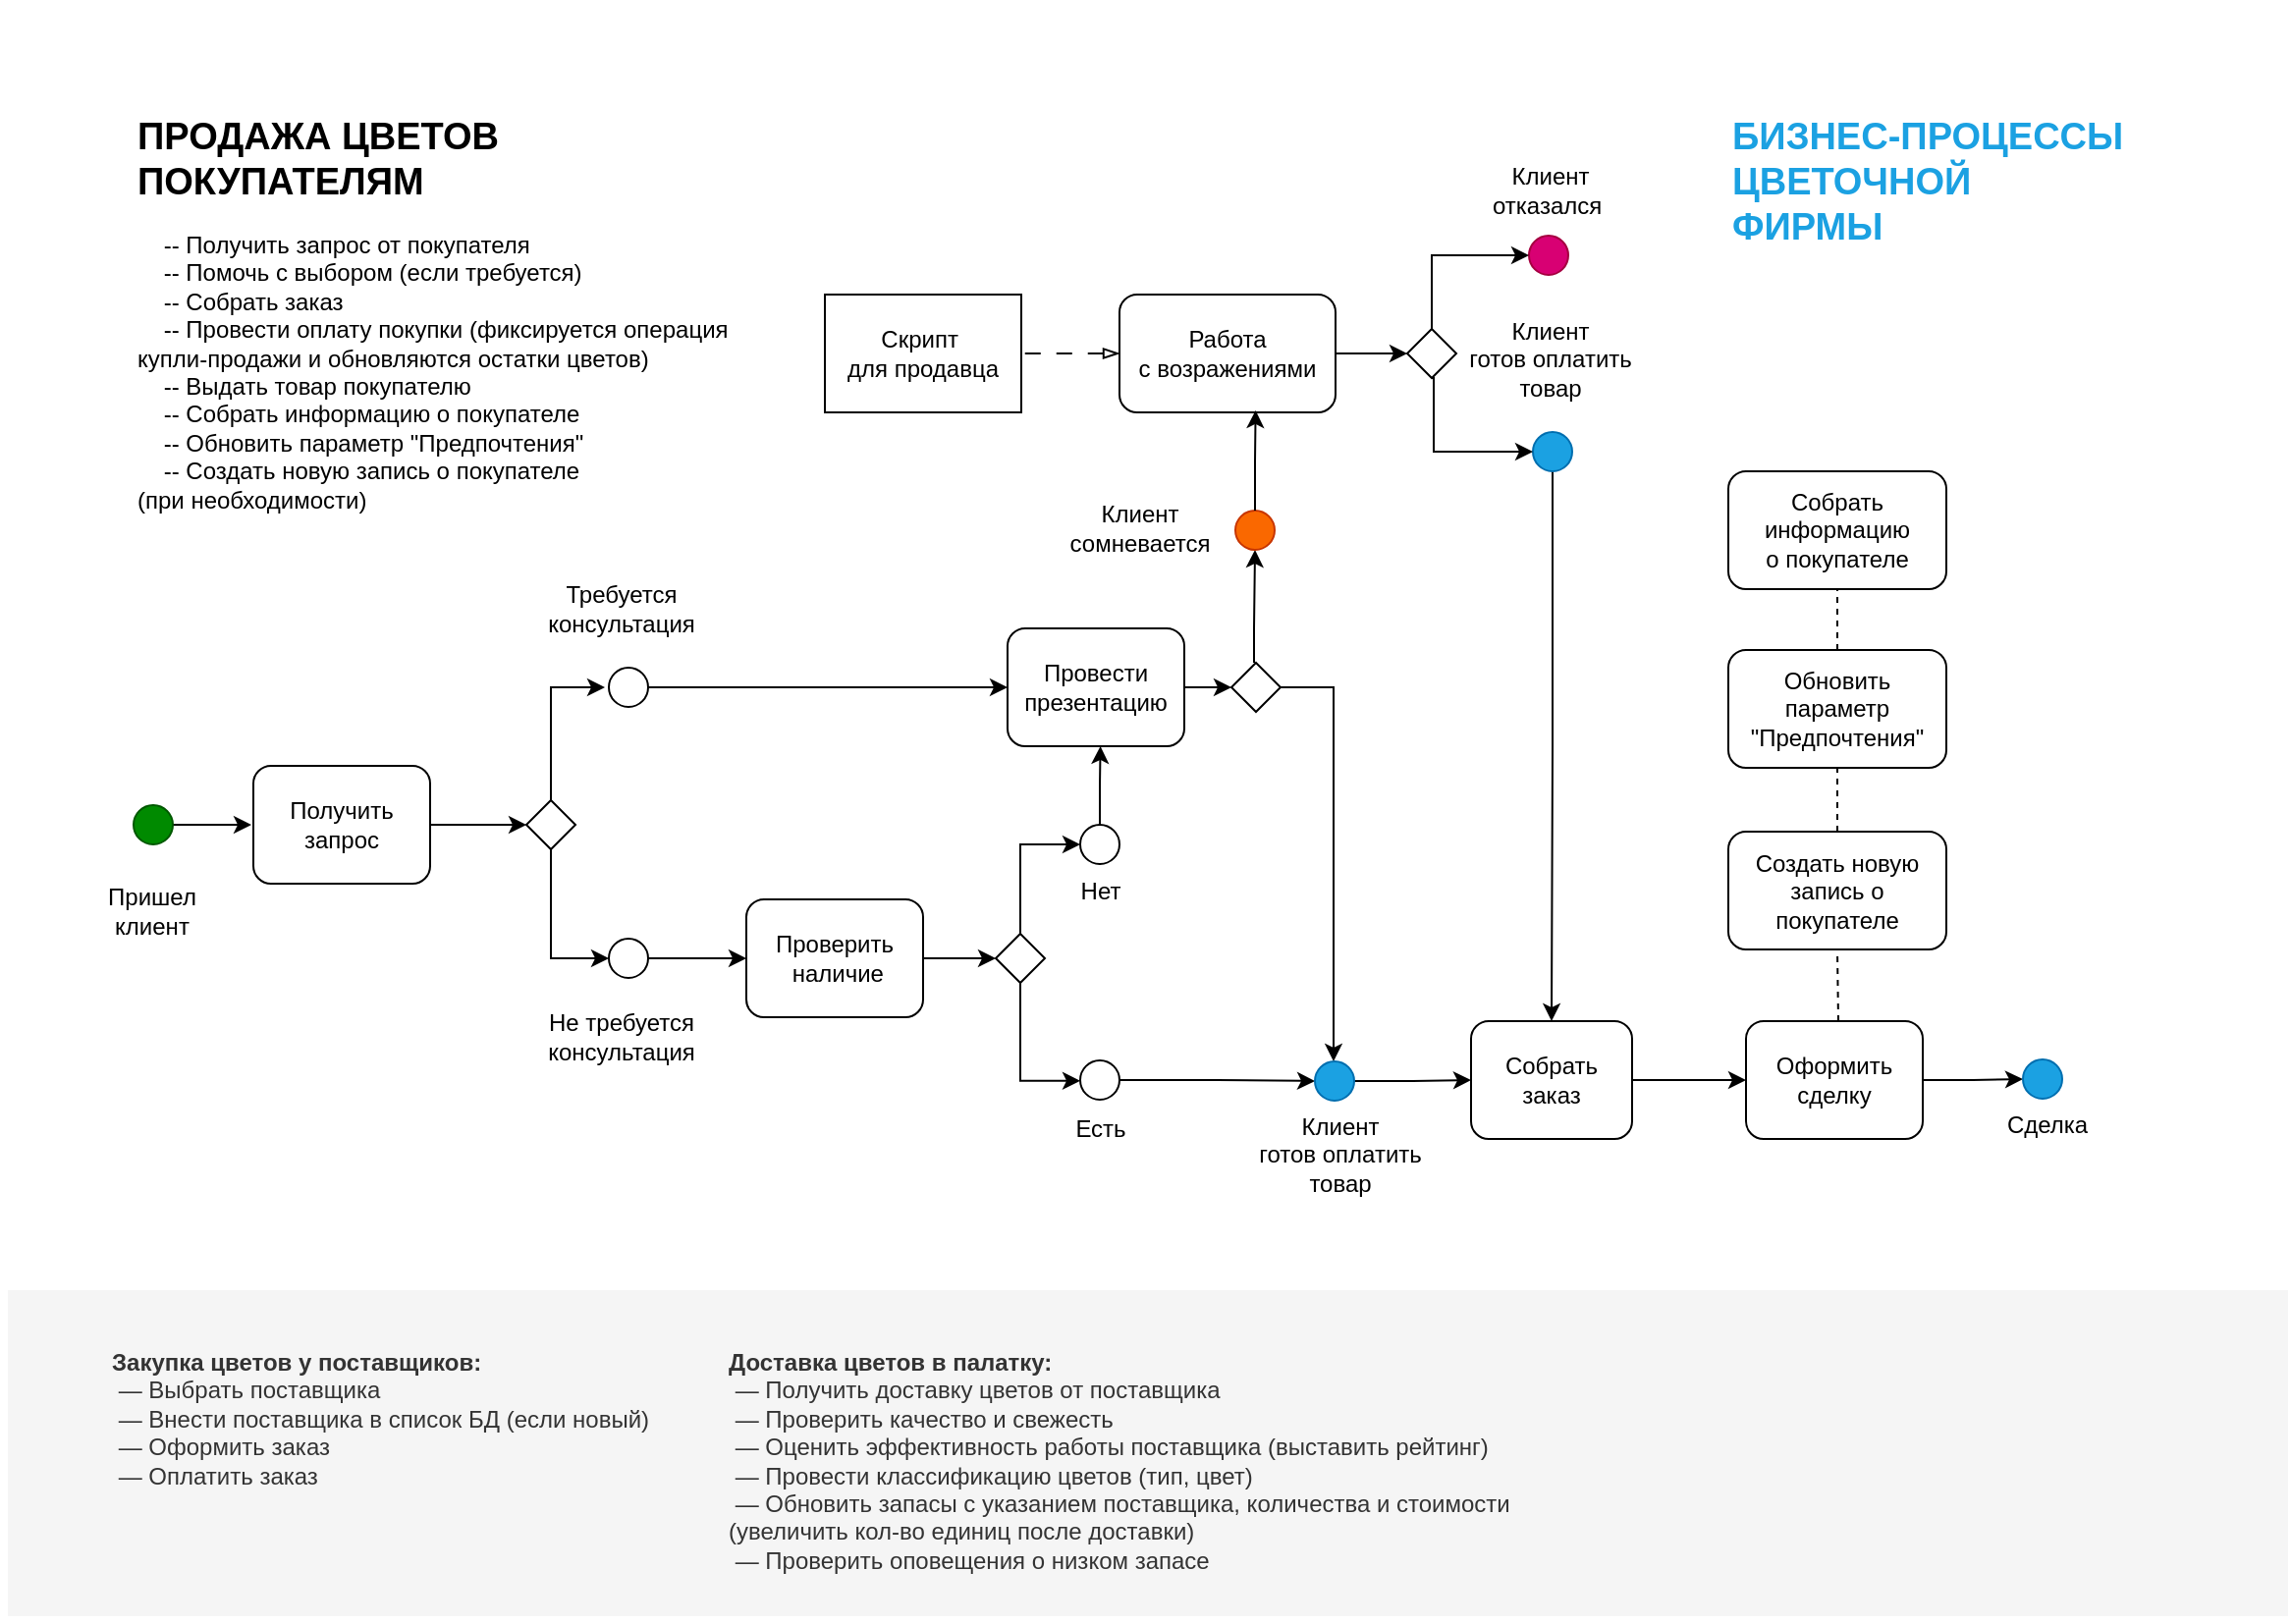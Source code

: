 <mxfile version="24.7.7">
  <diagram id="XQk3q1c9aqMZty__fpCS" name="Страница — 2">
    <mxGraphModel dx="1314" dy="804" grid="0" gridSize="10" guides="1" tooltips="1" connect="1" arrows="1" fold="1" page="1" pageScale="1" pageWidth="1169" pageHeight="827" math="0" shadow="0">
      <root>
        <mxCell id="0" />
        <mxCell id="1" parent="0" />
        <mxCell id="echtbpryEylEQLGBcHq4-1" value="" style="rounded=0;whiteSpace=wrap;html=1;strokeColor=none;" vertex="1" parent="1">
          <mxGeometry width="1166" height="826" as="geometry" />
        </mxCell>
        <mxCell id="2QYO7XHkF7nEgOcJqNKI-1" value="" style="rounded=0;whiteSpace=wrap;html=1;fillColor=#f5f5f5;strokeColor=none;fontColor=#333333;" parent="1" vertex="1">
          <mxGeometry x="4" y="657" width="1161" height="166" as="geometry" />
        </mxCell>
        <mxCell id="2QYO7XHkF7nEgOcJqNKI-2" value="&lt;div style=&quot;border-color: var(--border-color); font-family: Helvetica; font-size: 12px; font-style: normal; font-variant-ligatures: normal; font-variant-caps: normal; font-weight: 400; letter-spacing: normal; orphans: 2; text-align: left; text-indent: 0px; text-transform: none; widows: 2; word-spacing: 0px; -webkit-text-stroke-width: 0px; text-decoration-thickness: initial; text-decoration-style: initial; text-decoration-color: initial;&quot;&gt;&lt;/div&gt;&lt;b style=&quot;border-color: var(--border-color); font-family: Helvetica; font-size: 12px; font-style: normal; font-variant-ligatures: normal; font-variant-caps: normal; letter-spacing: normal; orphans: 2; text-align: left; text-indent: 0px; text-transform: none; widows: 2; word-spacing: 0px; -webkit-text-stroke-width: 0px; text-decoration-thickness: initial; text-decoration-style: initial; text-decoration-color: initial;&quot;&gt;Доставка цветов в палатку:&lt;br style=&quot;border-color: var(--border-color);&quot;&gt;&lt;/b&gt;&lt;span style=&quot;border-color: var(--border-color); font-family: Helvetica; font-size: 12px; font-style: normal; font-variant-ligatures: normal; font-variant-caps: normal; font-weight: 400; letter-spacing: normal; orphans: 2; text-align: left; text-indent: 0px; text-transform: none; widows: 2; word-spacing: 0px; -webkit-text-stroke-width: 0px; text-decoration-thickness: initial; text-decoration-style: initial; text-decoration-color: initial; float: none; display: inline !important;&quot;&gt;&amp;nbsp;—&amp;nbsp;Получить доставку цветов от поставщика&lt;/span&gt;&lt;br style=&quot;border-color: var(--border-color); font-family: Helvetica; font-size: 12px; font-style: normal; font-variant-ligatures: normal; font-variant-caps: normal; font-weight: 400; letter-spacing: normal; orphans: 2; text-align: left; text-indent: 0px; text-transform: none; widows: 2; word-spacing: 0px; -webkit-text-stroke-width: 0px; text-decoration-thickness: initial; text-decoration-style: initial; text-decoration-color: initial;&quot;&gt;&lt;span style=&quot;border-color: var(--border-color); font-family: Helvetica; font-size: 12px; font-style: normal; font-variant-ligatures: normal; font-variant-caps: normal; font-weight: 400; letter-spacing: normal; orphans: 2; text-align: left; text-indent: 0px; text-transform: none; widows: 2; word-spacing: 0px; -webkit-text-stroke-width: 0px; text-decoration-thickness: initial; text-decoration-style: initial; text-decoration-color: initial; float: none; display: inline !important;&quot;&gt;&amp;nbsp;—&amp;nbsp;&lt;/span&gt;&lt;span style=&quot;border-color: var(--border-color); font-family: Helvetica; font-size: 12px; font-style: normal; font-variant-ligatures: normal; font-variant-caps: normal; font-weight: 400; letter-spacing: normal; orphans: 2; text-align: left; text-indent: 0px; text-transform: none; widows: 2; word-spacing: 0px; -webkit-text-stroke-width: 0px; text-decoration-thickness: initial; text-decoration-style: initial; text-decoration-color: initial;&quot;&gt;Проверить качество и свежесть&lt;br style=&quot;border-color: var(--border-color);&quot;&gt;&lt;/span&gt;&lt;span style=&quot;border-color: var(--border-color); font-family: Helvetica; font-size: 12px; font-style: normal; font-variant-ligatures: normal; font-variant-caps: normal; font-weight: 400; letter-spacing: normal; orphans: 2; text-align: left; text-indent: 0px; text-transform: none; widows: 2; word-spacing: 0px; -webkit-text-stroke-width: 0px; text-decoration-thickness: initial; text-decoration-style: initial; text-decoration-color: initial; float: none; display: inline !important;&quot;&gt;&amp;nbsp;—&amp;nbsp;Оценить эффективность работы поставщика (выставить рейтинг)&lt;/span&gt;&lt;br style=&quot;border-color: var(--border-color); font-family: Helvetica; font-size: 12px; font-style: normal; font-variant-ligatures: normal; font-variant-caps: normal; font-weight: 400; letter-spacing: normal; orphans: 2; text-align: left; text-indent: 0px; text-transform: none; widows: 2; word-spacing: 0px; -webkit-text-stroke-width: 0px; text-decoration-thickness: initial; text-decoration-style: initial; text-decoration-color: initial;&quot;&gt;&lt;span style=&quot;border-color: var(--border-color); font-family: Helvetica; font-size: 12px; font-style: normal; font-variant-ligatures: normal; font-variant-caps: normal; font-weight: 400; letter-spacing: normal; orphans: 2; text-align: left; text-indent: 0px; text-transform: none; widows: 2; word-spacing: 0px; -webkit-text-stroke-width: 0px; text-decoration-thickness: initial; text-decoration-style: initial; text-decoration-color: initial; float: none; display: inline !important;&quot;&gt;&amp;nbsp;— Провести классификацию цветов (тип, цвет)&lt;/span&gt;&lt;br style=&quot;border-color: var(--border-color); font-family: Helvetica; font-size: 12px; font-style: normal; font-variant-ligatures: normal; font-variant-caps: normal; font-weight: 400; letter-spacing: normal; orphans: 2; text-align: left; text-indent: 0px; text-transform: none; widows: 2; word-spacing: 0px; -webkit-text-stroke-width: 0px; text-decoration-thickness: initial; text-decoration-style: initial; text-decoration-color: initial;&quot;&gt;&lt;span style=&quot;border-color: var(--border-color); font-family: Helvetica; font-size: 12px; font-style: normal; font-variant-ligatures: normal; font-variant-caps: normal; font-weight: 400; letter-spacing: normal; orphans: 2; text-align: left; text-indent: 0px; text-transform: none; widows: 2; word-spacing: 0px; -webkit-text-stroke-width: 0px; text-decoration-thickness: initial; text-decoration-style: initial; text-decoration-color: initial; float: none; display: inline !important;&quot;&gt;&amp;nbsp;—&amp;nbsp;&lt;/span&gt;&lt;span style=&quot;border-color: var(--border-color); font-family: Helvetica; font-size: 12px; font-style: normal; font-variant-ligatures: normal; font-variant-caps: normal; font-weight: 400; letter-spacing: normal; orphans: 2; text-align: left; text-indent: 0px; text-transform: none; widows: 2; word-spacing: 0px; -webkit-text-stroke-width: 0px; text-decoration-thickness: initial; text-decoration-style: initial; text-decoration-color: initial;&quot;&gt;Обновить запасы с указанием поставщика, количества и стоимости (увеличить кол-во единиц после доставки)&lt;br style=&quot;border-color: var(--border-color);&quot;&gt;&lt;/span&gt;&lt;span style=&quot;border-color: var(--border-color); font-family: Helvetica; font-size: 12px; font-style: normal; font-variant-ligatures: normal; font-variant-caps: normal; font-weight: 400; letter-spacing: normal; orphans: 2; text-align: left; text-indent: 0px; text-transform: none; widows: 2; word-spacing: 0px; -webkit-text-stroke-width: 0px; text-decoration-thickness: initial; text-decoration-style: initial; text-decoration-color: initial; float: none; display: inline !important;&quot;&gt;&amp;nbsp;— Проверить оповещения о низком запасе&lt;/span&gt;" style="text;whiteSpace=wrap;html=1;fillColor=#f5f5f5;fontColor=#333333;spacing=2;labelBackgroundColor=none;strokeColor=none;" parent="1" vertex="1">
          <mxGeometry x="369" y="680" width="422" height="135" as="geometry" />
        </mxCell>
        <mxCell id="2QYO7XHkF7nEgOcJqNKI-3" style="edgeStyle=orthogonalEdgeStyle;rounded=0;orthogonalLoop=1;jettySize=auto;html=1;" parent="1" source="2QYO7XHkF7nEgOcJqNKI-4" edge="1">
          <mxGeometry relative="1" as="geometry">
            <mxPoint x="128" y="420" as="targetPoint" />
          </mxGeometry>
        </mxCell>
        <mxCell id="2QYO7XHkF7nEgOcJqNKI-4" value="" style="ellipse;whiteSpace=wrap;html=1;aspect=fixed;fillColor=#008a00;fontColor=#ffffff;strokeColor=#005700;" parent="1" vertex="1">
          <mxGeometry x="68" y="410" width="20" height="20" as="geometry" />
        </mxCell>
        <mxCell id="2QYO7XHkF7nEgOcJqNKI-5" style="edgeStyle=orthogonalEdgeStyle;rounded=0;orthogonalLoop=1;jettySize=auto;html=1;entryX=0;entryY=0.5;entryDx=0;entryDy=0;" parent="1" source="2QYO7XHkF7nEgOcJqNKI-6" target="2QYO7XHkF7nEgOcJqNKI-27" edge="1">
          <mxGeometry relative="1" as="geometry" />
        </mxCell>
        <mxCell id="2QYO7XHkF7nEgOcJqNKI-6" value="Проверить&lt;br&gt;&amp;nbsp;наличие" style="rounded=1;whiteSpace=wrap;html=1;" parent="1" vertex="1">
          <mxGeometry x="380" y="458" width="90" height="60" as="geometry" />
        </mxCell>
        <mxCell id="2QYO7XHkF7nEgOcJqNKI-7" value="Пришел&lt;br&gt;клиент" style="text;html=1;align=center;verticalAlign=middle;resizable=0;points=[];autosize=1;strokeColor=none;fillColor=none;" parent="1" vertex="1">
          <mxGeometry x="42" y="444" width="70" height="40" as="geometry" />
        </mxCell>
        <mxCell id="2QYO7XHkF7nEgOcJqNKI-8" style="edgeStyle=orthogonalEdgeStyle;rounded=0;orthogonalLoop=1;jettySize=auto;html=1;exitX=1;exitY=0.5;exitDx=0;exitDy=0;" parent="1" source="2QYO7XHkF7nEgOcJqNKI-9" target="2QYO7XHkF7nEgOcJqNKI-20" edge="1">
          <mxGeometry relative="1" as="geometry">
            <mxPoint x="510" y="350" as="targetPoint" />
          </mxGeometry>
        </mxCell>
        <mxCell id="2QYO7XHkF7nEgOcJqNKI-9" value="" style="ellipse;whiteSpace=wrap;html=1;aspect=fixed;" parent="1" vertex="1">
          <mxGeometry x="310" y="340" width="20" height="20" as="geometry" />
        </mxCell>
        <mxCell id="2QYO7XHkF7nEgOcJqNKI-10" style="edgeStyle=orthogonalEdgeStyle;rounded=0;orthogonalLoop=1;jettySize=auto;html=1;exitX=1;exitY=0.5;exitDx=0;exitDy=0;entryX=0;entryY=0.5;entryDx=0;entryDy=0;" parent="1" source="2QYO7XHkF7nEgOcJqNKI-11" target="2QYO7XHkF7nEgOcJqNKI-14" edge="1">
          <mxGeometry relative="1" as="geometry" />
        </mxCell>
        <mxCell id="2QYO7XHkF7nEgOcJqNKI-11" value="Получить&lt;br&gt;запрос" style="rounded=1;whiteSpace=wrap;html=1;" parent="1" vertex="1">
          <mxGeometry x="129" y="390" width="90" height="60" as="geometry" />
        </mxCell>
        <mxCell id="2QYO7XHkF7nEgOcJqNKI-12" style="edgeStyle=orthogonalEdgeStyle;rounded=0;orthogonalLoop=1;jettySize=auto;html=1;exitX=0.5;exitY=0;exitDx=0;exitDy=0;" parent="1" source="2QYO7XHkF7nEgOcJqNKI-14" edge="1">
          <mxGeometry relative="1" as="geometry">
            <mxPoint x="308" y="350" as="targetPoint" />
            <Array as="points">
              <mxPoint x="281" y="350" />
            </Array>
          </mxGeometry>
        </mxCell>
        <mxCell id="2QYO7XHkF7nEgOcJqNKI-13" style="edgeStyle=orthogonalEdgeStyle;rounded=0;orthogonalLoop=1;jettySize=auto;html=1;exitX=0.5;exitY=1;exitDx=0;exitDy=0;entryX=0;entryY=0.5;entryDx=0;entryDy=0;" parent="1" source="2QYO7XHkF7nEgOcJqNKI-14" target="2QYO7XHkF7nEgOcJqNKI-17" edge="1">
          <mxGeometry relative="1" as="geometry">
            <mxPoint x="308" y="480" as="targetPoint" />
          </mxGeometry>
        </mxCell>
        <mxCell id="2QYO7XHkF7nEgOcJqNKI-14" value="" style="rhombus;whiteSpace=wrap;html=1;" parent="1" vertex="1">
          <mxGeometry x="268" y="407.5" width="25" height="25" as="geometry" />
        </mxCell>
        <mxCell id="2QYO7XHkF7nEgOcJqNKI-15" value="Требуется &lt;br&gt;консультация" style="text;html=1;align=center;verticalAlign=middle;resizable=0;points=[];autosize=1;strokeColor=none;fillColor=none;" parent="1" vertex="1">
          <mxGeometry x="266" y="290" width="100" height="40" as="geometry" />
        </mxCell>
        <mxCell id="2QYO7XHkF7nEgOcJqNKI-16" style="edgeStyle=orthogonalEdgeStyle;rounded=0;orthogonalLoop=1;jettySize=auto;html=1;exitX=1;exitY=0.5;exitDx=0;exitDy=0;entryX=0;entryY=0.5;entryDx=0;entryDy=0;" parent="1" source="2QYO7XHkF7nEgOcJqNKI-17" target="2QYO7XHkF7nEgOcJqNKI-6" edge="1">
          <mxGeometry relative="1" as="geometry" />
        </mxCell>
        <mxCell id="2QYO7XHkF7nEgOcJqNKI-17" value="" style="ellipse;whiteSpace=wrap;html=1;aspect=fixed;" parent="1" vertex="1">
          <mxGeometry x="310" y="478" width="20" height="20" as="geometry" />
        </mxCell>
        <mxCell id="2QYO7XHkF7nEgOcJqNKI-18" value="Не требуется &lt;br&gt;консультация" style="text;html=1;align=center;verticalAlign=middle;resizable=0;points=[];autosize=1;strokeColor=none;fillColor=none;" parent="1" vertex="1">
          <mxGeometry x="266" y="508" width="100" height="40" as="geometry" />
        </mxCell>
        <mxCell id="2QYO7XHkF7nEgOcJqNKI-19" style="edgeStyle=orthogonalEdgeStyle;rounded=0;orthogonalLoop=1;jettySize=auto;html=1;exitX=1;exitY=0.5;exitDx=0;exitDy=0;entryX=0;entryY=0.5;entryDx=0;entryDy=0;" parent="1" source="2QYO7XHkF7nEgOcJqNKI-20" target="2QYO7XHkF7nEgOcJqNKI-34" edge="1">
          <mxGeometry relative="1" as="geometry" />
        </mxCell>
        <mxCell id="2QYO7XHkF7nEgOcJqNKI-20" value="Провести&lt;br&gt;презентацию" style="rounded=1;whiteSpace=wrap;html=1;" parent="1" vertex="1">
          <mxGeometry x="513" y="320" width="90" height="60" as="geometry" />
        </mxCell>
        <mxCell id="2QYO7XHkF7nEgOcJqNKI-21" style="edgeStyle=orthogonalEdgeStyle;rounded=0;orthogonalLoop=1;jettySize=auto;html=1;exitX=0.5;exitY=0;exitDx=0;exitDy=0;" parent="1" source="2QYO7XHkF7nEgOcJqNKI-22" edge="1">
          <mxGeometry relative="1" as="geometry">
            <mxPoint x="560.286" y="380" as="targetPoint" />
            <mxPoint x="560" y="450" as="sourcePoint" />
            <Array as="points" />
          </mxGeometry>
        </mxCell>
        <mxCell id="2QYO7XHkF7nEgOcJqNKI-22" value="" style="ellipse;whiteSpace=wrap;html=1;aspect=fixed;" parent="1" vertex="1">
          <mxGeometry x="550" y="420" width="20" height="20" as="geometry" />
        </mxCell>
        <mxCell id="2QYO7XHkF7nEgOcJqNKI-23" style="edgeStyle=orthogonalEdgeStyle;rounded=0;orthogonalLoop=1;jettySize=auto;html=1;exitX=1;exitY=0.5;exitDx=0;exitDy=0;entryX=0;entryY=0.5;entryDx=0;entryDy=0;" parent="1" source="2QYO7XHkF7nEgOcJqNKI-24" target="2QYO7XHkF7nEgOcJqNKI-38" edge="1">
          <mxGeometry relative="1" as="geometry">
            <mxPoint x="630" y="550" as="targetPoint" />
          </mxGeometry>
        </mxCell>
        <mxCell id="2QYO7XHkF7nEgOcJqNKI-24" value="" style="ellipse;whiteSpace=wrap;html=1;aspect=fixed;" parent="1" vertex="1">
          <mxGeometry x="550" y="540" width="20" height="20" as="geometry" />
        </mxCell>
        <mxCell id="2QYO7XHkF7nEgOcJqNKI-25" style="edgeStyle=orthogonalEdgeStyle;rounded=0;orthogonalLoop=1;jettySize=auto;html=1;exitX=0.5;exitY=0;exitDx=0;exitDy=0;entryX=0;entryY=0.5;entryDx=0;entryDy=0;" parent="1" source="2QYO7XHkF7nEgOcJqNKI-27" edge="1">
          <mxGeometry relative="1" as="geometry">
            <mxPoint x="550" y="430.0" as="targetPoint" />
            <mxPoint x="519.5" y="467.5" as="sourcePoint" />
            <Array as="points">
              <mxPoint x="520" y="430" />
            </Array>
          </mxGeometry>
        </mxCell>
        <mxCell id="2QYO7XHkF7nEgOcJqNKI-26" style="edgeStyle=orthogonalEdgeStyle;rounded=0;orthogonalLoop=1;jettySize=auto;html=1;exitX=0.5;exitY=1;exitDx=0;exitDy=0;entryX=-0.036;entryY=0.62;entryDx=0;entryDy=0;entryPerimeter=0;" parent="1" source="2QYO7XHkF7nEgOcJqNKI-27" edge="1">
          <mxGeometry relative="1" as="geometry">
            <mxPoint x="550" y="550.4" as="targetPoint" />
            <mxPoint x="520.22" y="482" as="sourcePoint" />
            <Array as="points">
              <mxPoint x="519" y="550" />
            </Array>
          </mxGeometry>
        </mxCell>
        <mxCell id="2QYO7XHkF7nEgOcJqNKI-27" value="" style="rhombus;whiteSpace=wrap;html=1;" parent="1" vertex="1">
          <mxGeometry x="507" y="475.5" width="25" height="25" as="geometry" />
        </mxCell>
        <mxCell id="2QYO7XHkF7nEgOcJqNKI-28" value="Нет" style="text;html=1;align=center;verticalAlign=middle;resizable=0;points=[];autosize=1;strokeColor=none;fillColor=none;" parent="1" vertex="1">
          <mxGeometry x="540" y="439" width="40" height="30" as="geometry" />
        </mxCell>
        <mxCell id="2QYO7XHkF7nEgOcJqNKI-29" value="Есть" style="text;html=1;align=center;verticalAlign=middle;resizable=0;points=[];autosize=1;strokeColor=none;fillColor=none;" parent="1" vertex="1">
          <mxGeometry x="535" y="560" width="50" height="30" as="geometry" />
        </mxCell>
        <mxCell id="2QYO7XHkF7nEgOcJqNKI-30" style="edgeStyle=orthogonalEdgeStyle;rounded=0;orthogonalLoop=1;jettySize=auto;html=1;exitX=1;exitY=0.5;exitDx=0;exitDy=0;entryX=0;entryY=0.5;entryDx=0;entryDy=0;" parent="1" source="2QYO7XHkF7nEgOcJqNKI-31" target="2QYO7XHkF7nEgOcJqNKI-54" edge="1">
          <mxGeometry relative="1" as="geometry" />
        </mxCell>
        <mxCell id="2QYO7XHkF7nEgOcJqNKI-31" value="Собрать&lt;br&gt;заказ" style="rounded=1;whiteSpace=wrap;html=1;" parent="1" vertex="1">
          <mxGeometry x="749" y="520" width="82" height="60" as="geometry" />
        </mxCell>
        <mxCell id="2QYO7XHkF7nEgOcJqNKI-32" style="edgeStyle=orthogonalEdgeStyle;rounded=0;orthogonalLoop=1;jettySize=auto;html=1;exitX=1;exitY=0.5;exitDx=0;exitDy=0;entryX=0.5;entryY=0;entryDx=0;entryDy=0;" parent="1" target="2QYO7XHkF7nEgOcJqNKI-38" edge="1">
          <mxGeometry relative="1" as="geometry">
            <mxPoint x="619.241" y="540" as="targetPoint" />
            <Array as="points">
              <mxPoint x="679" y="350" />
              <mxPoint x="679" y="541" />
            </Array>
            <mxPoint x="632" y="350" as="sourcePoint" />
          </mxGeometry>
        </mxCell>
        <mxCell id="2QYO7XHkF7nEgOcJqNKI-33" style="edgeStyle=orthogonalEdgeStyle;rounded=0;orthogonalLoop=1;jettySize=auto;html=1;exitX=0.5;exitY=0;exitDx=0;exitDy=0;entryX=0.5;entryY=1;entryDx=0;entryDy=0;" parent="1" edge="1">
          <mxGeometry relative="1" as="geometry">
            <mxPoint x="638.5" y="337.5" as="sourcePoint" />
            <mxPoint x="639" y="280" as="targetPoint" />
            <Array as="points">
              <mxPoint x="639" y="320" />
              <mxPoint x="639" y="320" />
            </Array>
          </mxGeometry>
        </mxCell>
        <mxCell id="2QYO7XHkF7nEgOcJqNKI-34" value="" style="rhombus;whiteSpace=wrap;html=1;" parent="1" vertex="1">
          <mxGeometry x="627" y="337.5" width="25" height="25" as="geometry" />
        </mxCell>
        <mxCell id="2QYO7XHkF7nEgOcJqNKI-35" value="Клиент&lt;br&gt;сомневается" style="text;html=1;align=center;verticalAlign=middle;resizable=0;points=[];autosize=1;strokeColor=none;fillColor=none;" parent="1" vertex="1">
          <mxGeometry x="535" y="249" width="90" height="40" as="geometry" />
        </mxCell>
        <mxCell id="2QYO7XHkF7nEgOcJqNKI-36" value="" style="ellipse;whiteSpace=wrap;html=1;aspect=fixed;fillColor=#fa6800;fontColor=#000000;strokeColor=#C73500;" parent="1" vertex="1">
          <mxGeometry x="629" y="260" width="20" height="20" as="geometry" />
        </mxCell>
        <mxCell id="2QYO7XHkF7nEgOcJqNKI-37" style="edgeStyle=orthogonalEdgeStyle;rounded=0;orthogonalLoop=1;jettySize=auto;html=1;exitX=1;exitY=0.5;exitDx=0;exitDy=0;entryX=0;entryY=0.5;entryDx=0;entryDy=0;" parent="1" source="2QYO7XHkF7nEgOcJqNKI-38" target="2QYO7XHkF7nEgOcJqNKI-31" edge="1">
          <mxGeometry relative="1" as="geometry" />
        </mxCell>
        <mxCell id="2QYO7XHkF7nEgOcJqNKI-38" value="" style="ellipse;whiteSpace=wrap;html=1;aspect=fixed;fillColor=#1ba1e2;fontColor=#ffffff;strokeColor=#006EAF;" parent="1" vertex="1">
          <mxGeometry x="669.5" y="540.5" width="20" height="20" as="geometry" />
        </mxCell>
        <mxCell id="2QYO7XHkF7nEgOcJqNKI-39" value="Клиент&lt;br&gt;готов оплатить&lt;br&gt;товар" style="text;html=1;align=center;verticalAlign=middle;resizable=0;points=[];autosize=1;strokeColor=none;fillColor=none;" parent="1" vertex="1">
          <mxGeometry x="626.5" y="557.5" width="110" height="60" as="geometry" />
        </mxCell>
        <mxCell id="2QYO7XHkF7nEgOcJqNKI-40" style="edgeStyle=orthogonalEdgeStyle;rounded=0;orthogonalLoop=1;jettySize=auto;html=1;exitX=1;exitY=0.5;exitDx=0;exitDy=0;entryX=0;entryY=0.5;entryDx=0;entryDy=0;" parent="1" source="2QYO7XHkF7nEgOcJqNKI-41" target="2QYO7XHkF7nEgOcJqNKI-50" edge="1">
          <mxGeometry relative="1" as="geometry" />
        </mxCell>
        <mxCell id="2QYO7XHkF7nEgOcJqNKI-41" value="Работа&lt;br&gt;с возражениями" style="rounded=1;whiteSpace=wrap;html=1;" parent="1" vertex="1">
          <mxGeometry x="570" y="150" width="110" height="60" as="geometry" />
        </mxCell>
        <mxCell id="2QYO7XHkF7nEgOcJqNKI-42" value="" style="endArrow=none;dashed=1;html=1;rounded=0;entryX=1;entryY=0.5;entryDx=0;entryDy=0;dashPattern=8 8;startArrow=blockThin;startFill=0;exitX=0;exitY=0.5;exitDx=0;exitDy=0;" parent="1" source="2QYO7XHkF7nEgOcJqNKI-41" target="2QYO7XHkF7nEgOcJqNKI-44" edge="1">
          <mxGeometry width="50" height="50" relative="1" as="geometry">
            <mxPoint x="500" y="90" as="sourcePoint" />
            <mxPoint x="568" y="90" as="targetPoint" />
          </mxGeometry>
        </mxCell>
        <mxCell id="2QYO7XHkF7nEgOcJqNKI-43" style="edgeStyle=orthogonalEdgeStyle;rounded=0;orthogonalLoop=1;jettySize=auto;html=1;exitX=0.5;exitY=0;exitDx=0;exitDy=0;entryX=0.63;entryY=0.983;entryDx=0;entryDy=0;entryPerimeter=0;" parent="1" source="2QYO7XHkF7nEgOcJqNKI-36" target="2QYO7XHkF7nEgOcJqNKI-41" edge="1">
          <mxGeometry relative="1" as="geometry" />
        </mxCell>
        <mxCell id="2QYO7XHkF7nEgOcJqNKI-44" value="Скрипт&amp;nbsp;&lt;br&gt;для продавца" style="rounded=0;whiteSpace=wrap;html=1;" parent="1" vertex="1">
          <mxGeometry x="420" y="150" width="100" height="60" as="geometry" />
        </mxCell>
        <mxCell id="2QYO7XHkF7nEgOcJqNKI-45" value="" style="ellipse;whiteSpace=wrap;html=1;aspect=fixed;fillColor=#d80073;strokeColor=#A50040;fontColor=#ffffff;" parent="1" vertex="1">
          <mxGeometry x="778.5" y="120" width="20" height="20" as="geometry" />
        </mxCell>
        <mxCell id="2QYO7XHkF7nEgOcJqNKI-46" style="edgeStyle=orthogonalEdgeStyle;rounded=0;orthogonalLoop=1;jettySize=auto;html=1;entryX=0.5;entryY=0;entryDx=0;entryDy=0;" parent="1" source="2QYO7XHkF7nEgOcJqNKI-47" target="2QYO7XHkF7nEgOcJqNKI-31" edge="1">
          <mxGeometry relative="1" as="geometry" />
        </mxCell>
        <mxCell id="2QYO7XHkF7nEgOcJqNKI-47" value="" style="ellipse;whiteSpace=wrap;html=1;aspect=fixed;fillColor=#1ba1e2;strokeColor=#006EAF;fontColor=#ffffff;" parent="1" vertex="1">
          <mxGeometry x="780.5" y="220" width="20" height="20" as="geometry" />
        </mxCell>
        <mxCell id="2QYO7XHkF7nEgOcJqNKI-48" style="edgeStyle=orthogonalEdgeStyle;rounded=0;orthogonalLoop=1;jettySize=auto;html=1;entryX=0;entryY=0.5;entryDx=0;entryDy=0;exitX=0.5;exitY=0;exitDx=0;exitDy=0;" parent="1" source="2QYO7XHkF7nEgOcJqNKI-50" target="2QYO7XHkF7nEgOcJqNKI-45" edge="1">
          <mxGeometry relative="1" as="geometry">
            <mxPoint x="755.5" y="130.0" as="targetPoint" />
            <mxPoint x="725" y="168" as="sourcePoint" />
          </mxGeometry>
        </mxCell>
        <mxCell id="2QYO7XHkF7nEgOcJqNKI-49" style="edgeStyle=orthogonalEdgeStyle;rounded=0;orthogonalLoop=1;jettySize=auto;html=1;exitX=0.5;exitY=1;exitDx=0;exitDy=0;entryX=0;entryY=0.5;entryDx=0;entryDy=0;" parent="1" source="2QYO7XHkF7nEgOcJqNKI-50" target="2QYO7XHkF7nEgOcJqNKI-47" edge="1">
          <mxGeometry relative="1" as="geometry">
            <mxPoint x="755.5" y="250.4" as="targetPoint" />
            <mxPoint x="725.72" y="182" as="sourcePoint" />
            <Array as="points">
              <mxPoint x="730" y="192" />
              <mxPoint x="730" y="230" />
            </Array>
          </mxGeometry>
        </mxCell>
        <mxCell id="2QYO7XHkF7nEgOcJqNKI-50" value="" style="rhombus;whiteSpace=wrap;html=1;" parent="1" vertex="1">
          <mxGeometry x="716.5" y="167.5" width="25" height="25" as="geometry" />
        </mxCell>
        <mxCell id="2QYO7XHkF7nEgOcJqNKI-51" value="Клиент&lt;br&gt;отказался&amp;nbsp;" style="text;html=1;align=center;verticalAlign=middle;resizable=0;points=[];autosize=1;strokeColor=none;fillColor=none;" parent="1" vertex="1">
          <mxGeometry x="749" y="77" width="80" height="40" as="geometry" />
        </mxCell>
        <mxCell id="2QYO7XHkF7nEgOcJqNKI-52" value="Клиент&lt;br&gt;готов оплатить&lt;br&gt;товар" style="text;html=1;align=center;verticalAlign=middle;resizable=0;points=[];autosize=1;strokeColor=none;fillColor=none;" parent="1" vertex="1">
          <mxGeometry x="733.5" y="153" width="110" height="60" as="geometry" />
        </mxCell>
        <mxCell id="2QYO7XHkF7nEgOcJqNKI-53" style="edgeStyle=orthogonalEdgeStyle;rounded=0;orthogonalLoop=1;jettySize=auto;html=1;exitX=1;exitY=0.5;exitDx=0;exitDy=0;entryX=0;entryY=0.5;entryDx=0;entryDy=0;" parent="1" source="2QYO7XHkF7nEgOcJqNKI-54" target="2QYO7XHkF7nEgOcJqNKI-55" edge="1">
          <mxGeometry relative="1" as="geometry" />
        </mxCell>
        <mxCell id="2QYO7XHkF7nEgOcJqNKI-54" value="Оформить&lt;br&gt;сделку" style="rounded=1;whiteSpace=wrap;html=1;" parent="1" vertex="1">
          <mxGeometry x="889" y="520" width="90" height="60" as="geometry" />
        </mxCell>
        <mxCell id="2QYO7XHkF7nEgOcJqNKI-55" value="" style="ellipse;whiteSpace=wrap;html=1;aspect=fixed;fillColor=#1ba1e2;fontColor=#ffffff;strokeColor=#006EAF;" parent="1" vertex="1">
          <mxGeometry x="1030" y="539.5" width="20" height="20" as="geometry" />
        </mxCell>
        <mxCell id="2QYO7XHkF7nEgOcJqNKI-56" value="Сделка" style="text;html=1;align=center;verticalAlign=middle;resizable=0;points=[];autosize=1;strokeColor=none;fillColor=none;" parent="1" vertex="1">
          <mxGeometry x="1012" y="557.5" width="60" height="30" as="geometry" />
        </mxCell>
        <mxCell id="2QYO7XHkF7nEgOcJqNKI-57" value="Создать новую запись о покупателе" style="rounded=1;whiteSpace=wrap;html=1;" parent="1" vertex="1">
          <mxGeometry x="880" y="423.5" width="111" height="60" as="geometry" />
        </mxCell>
        <mxCell id="2QYO7XHkF7nEgOcJqNKI-58" value="Обновить параметр &quot;Предпочтения&quot;" style="rounded=1;whiteSpace=wrap;html=1;" parent="1" vertex="1">
          <mxGeometry x="880" y="331" width="111" height="60" as="geometry" />
        </mxCell>
        <mxCell id="2QYO7XHkF7nEgOcJqNKI-59" value="Собрать информацию &lt;br&gt;о покупателе" style="rounded=1;whiteSpace=wrap;html=1;" parent="1" vertex="1">
          <mxGeometry x="880" y="240" width="111" height="60" as="geometry" />
        </mxCell>
        <mxCell id="2QYO7XHkF7nEgOcJqNKI-60" value="" style="endArrow=none;dashed=1;html=1;rounded=0;entryX=0.5;entryY=1;entryDx=0;entryDy=0;" parent="1" source="2QYO7XHkF7nEgOcJqNKI-58" target="2QYO7XHkF7nEgOcJqNKI-59" edge="1">
          <mxGeometry width="50" height="50" relative="1" as="geometry">
            <mxPoint x="450" y="310" as="sourcePoint" />
            <mxPoint x="500" y="260" as="targetPoint" />
          </mxGeometry>
        </mxCell>
        <mxCell id="2QYO7XHkF7nEgOcJqNKI-61" value="" style="endArrow=none;dashed=1;html=1;rounded=0;entryX=0.5;entryY=1;entryDx=0;entryDy=0;exitX=0.5;exitY=0;exitDx=0;exitDy=0;" parent="1" source="2QYO7XHkF7nEgOcJqNKI-57" target="2QYO7XHkF7nEgOcJqNKI-58" edge="1">
          <mxGeometry width="50" height="50" relative="1" as="geometry">
            <mxPoint x="1050.5" y="331" as="sourcePoint" />
            <mxPoint x="1050.5" y="300" as="targetPoint" />
          </mxGeometry>
        </mxCell>
        <mxCell id="2QYO7XHkF7nEgOcJqNKI-62" value="" style="endArrow=none;dashed=1;html=1;rounded=0;entryX=0.5;entryY=1;entryDx=0;entryDy=0;" parent="1" target="2QYO7XHkF7nEgOcJqNKI-57" edge="1">
          <mxGeometry width="50" height="50" relative="1" as="geometry">
            <mxPoint x="936" y="520" as="sourcePoint" />
            <mxPoint x="1060.5" y="391" as="targetPoint" />
          </mxGeometry>
        </mxCell>
        <mxCell id="2QYO7XHkF7nEgOcJqNKI-63" value="БИЗНЕС-ПРОЦЕССЫ ЦВЕТОЧНОЙ &#xa;ФИРМЫ" style="text;whiteSpace=wrap;fontStyle=1;fontSize=19;fontColor=#1BA1E2;" parent="1" vertex="1">
          <mxGeometry x="880" y="52" width="243" height="52" as="geometry" />
        </mxCell>
        <mxCell id="2QYO7XHkF7nEgOcJqNKI-64" value="&lt;div style=&quot;border-color: var(--border-color);&quot;&gt;&lt;span style=&quot;background-color: initial;&quot;&gt;&amp;nbsp; &amp;nbsp; -- Получить запрос от покупателя&lt;/span&gt;&lt;br&gt;&lt;/div&gt;&lt;div style=&quot;border-color: var(--border-color);&quot;&gt;&amp;nbsp; &amp;nbsp; -- Помочь с выбором (если требуется)&lt;/div&gt;&lt;div style=&quot;border-color: var(--border-color);&quot;&gt;&lt;div style=&quot;border-color: var(--border-color);&quot;&gt;&amp;nbsp; &amp;nbsp; -- Собрать заказ&lt;/div&gt;&lt;/div&gt;&lt;div style=&quot;border-color: var(--border-color);&quot;&gt;&amp;nbsp; &amp;nbsp; -- Провести оплату покупки (фиксируется операция купли-продажи и обновляются остатки цветов)&lt;/div&gt;&lt;div style=&quot;border-color: var(--border-color);&quot;&gt;&amp;nbsp; &amp;nbsp; -- Выдать товар покупателю&lt;/div&gt;&lt;div style=&quot;border-color: var(--border-color);&quot;&gt;&amp;nbsp; &amp;nbsp; -- Собрать информацию о покупателе&lt;br style=&quot;border-color: var(--border-color);&quot;&gt;&lt;/div&gt;&lt;div style=&quot;border-color: var(--border-color);&quot;&gt;&lt;span style=&quot;border-color: var(--border-color); background-color: initial;&quot;&gt;&amp;nbsp; &amp;nbsp; -- Обновить параметр &quot;Предпочтения&quot;&lt;/span&gt;&lt;br style=&quot;border-color: var(--border-color);&quot;&gt;&lt;/div&gt;&lt;div style=&quot;border-color: var(--border-color);&quot;&gt;&lt;div style=&quot;border-color: var(--border-color);&quot;&gt;&amp;nbsp; &amp;nbsp; -- Создать новую запись о покупателе&lt;br style=&quot;border-color: var(--border-color);&quot;&gt;(при необходимости)&lt;/div&gt;&lt;/div&gt;&lt;div style=&quot;border-color: var(--border-color);&quot;&gt;&lt;br style=&quot;border-color: var(--border-color); color: rgb(0, 0, 0); font-family: Helvetica; font-size: 12px; font-style: normal; font-variant-ligatures: normal; font-variant-caps: normal; font-weight: 400; letter-spacing: normal; orphans: 2; text-align: left; text-indent: 0px; text-transform: none; widows: 2; word-spacing: 0px; -webkit-text-stroke-width: 0px; background-color: rgb(251, 251, 251); text-decoration-thickness: initial; text-decoration-style: initial; text-decoration-color: initial;&quot;&gt;&lt;/div&gt;" style="text;whiteSpace=wrap;html=1;" parent="1" vertex="1">
          <mxGeometry x="68" y="111" width="315" height="223" as="geometry" />
        </mxCell>
        <mxCell id="2QYO7XHkF7nEgOcJqNKI-65" value="&lt;div style=&quot;border-color: var(--border-color); font-family: Helvetica; font-size: 12px; font-style: normal; font-variant-ligatures: normal; font-variant-caps: normal; font-weight: 400; letter-spacing: normal; orphans: 2; text-align: left; text-indent: 0px; text-transform: none; widows: 2; word-spacing: 0px; -webkit-text-stroke-width: 0px; text-decoration-thickness: initial; text-decoration-style: initial; text-decoration-color: initial;&quot;&gt;&lt;b style=&quot;border-color: var(--border-color);&quot;&gt;Закупка цветов у поставщиков:&lt;/b&gt;&lt;/div&gt;&lt;div style=&quot;border-color: var(--border-color); font-family: Helvetica; font-size: 12px; font-style: normal; font-variant-ligatures: normal; font-variant-caps: normal; font-weight: 400; letter-spacing: normal; orphans: 2; text-align: left; text-indent: 0px; text-transform: none; widows: 2; word-spacing: 0px; -webkit-text-stroke-width: 0px; text-decoration-thickness: initial; text-decoration-style: initial; text-decoration-color: initial;&quot;&gt;&amp;nbsp;— Выбрать поставщика&lt;/div&gt;&lt;span style=&quot;border-color: var(--border-color); font-family: Helvetica; font-size: 12px; font-style: normal; font-variant-ligatures: normal; font-variant-caps: normal; font-weight: 400; letter-spacing: normal; orphans: 2; text-align: left; text-indent: 0px; text-transform: none; widows: 2; word-spacing: 0px; -webkit-text-stroke-width: 0px; text-decoration-thickness: initial; text-decoration-style: initial; text-decoration-color: initial; float: none; display: inline !important;&quot;&gt;&amp;nbsp;—&amp;nbsp;Внести поставщика в список БД (если новый)&lt;/span&gt;&lt;span style=&quot;border-color: var(--border-color); font-family: Helvetica; font-size: 12px; font-style: normal; font-variant-ligatures: normal; font-variant-caps: normal; font-weight: 400; letter-spacing: normal; orphans: 2; text-align: left; text-indent: 0px; text-transform: none; widows: 2; word-spacing: 0px; -webkit-text-stroke-width: 0px; text-decoration-thickness: initial; text-decoration-style: initial; text-decoration-color: initial;&quot;&gt;&amp;nbsp;&lt;/span&gt;&lt;br style=&quot;border-color: var(--border-color); font-family: Helvetica; font-size: 12px; font-style: normal; font-variant-ligatures: normal; font-variant-caps: normal; font-weight: 400; letter-spacing: normal; orphans: 2; text-align: left; text-indent: 0px; text-transform: none; widows: 2; word-spacing: 0px; -webkit-text-stroke-width: 0px; text-decoration-thickness: initial; text-decoration-style: initial; text-decoration-color: initial;&quot;&gt;&lt;div style=&quot;border-color: var(--border-color); font-family: Helvetica; font-size: 12px; font-style: normal; font-variant-ligatures: normal; font-variant-caps: normal; font-weight: 400; letter-spacing: normal; orphans: 2; text-align: left; text-indent: 0px; text-transform: none; widows: 2; word-spacing: 0px; -webkit-text-stroke-width: 0px; text-decoration-thickness: initial; text-decoration-style: initial; text-decoration-color: initial;&quot;&gt;&amp;nbsp;— Оформить заказ&lt;/div&gt;&lt;div style=&quot;border-color: var(--border-color); font-family: Helvetica; font-size: 12px; font-style: normal; font-variant-ligatures: normal; font-variant-caps: normal; font-weight: 400; letter-spacing: normal; orphans: 2; text-align: left; text-indent: 0px; text-transform: none; widows: 2; word-spacing: 0px; -webkit-text-stroke-width: 0px; text-decoration-thickness: initial; text-decoration-style: initial; text-decoration-color: initial;&quot;&gt;&amp;nbsp;— Оплатить заказ&lt;/div&gt;" style="text;whiteSpace=wrap;html=1;fontColor=#333333;fillColor=#f5f5f5;strokeColor=none;labelBackgroundColor=none;" parent="1" vertex="1">
          <mxGeometry x="55" y="680" width="305" height="94" as="geometry" />
        </mxCell>
        <mxCell id="2QYO7XHkF7nEgOcJqNKI-66" value="&lt;div style=&quot;border-color: var(--border-color); color: rgb(0, 0, 0); font-family: Helvetica; font-size: 12px; font-style: normal; font-variant-ligatures: normal; font-variant-caps: normal; font-weight: 400; letter-spacing: normal; orphans: 2; text-align: left; text-indent: 0px; text-transform: none; widows: 2; word-spacing: 0px; -webkit-text-stroke-width: 0px; background-color: rgb(251, 251, 251); text-decoration-thickness: initial; text-decoration-style: initial; text-decoration-color: initial;&quot;&gt;&lt;/div&gt;&lt;b&gt;&lt;font style=&quot;font-size: 19px;&quot;&gt;ПРОДАЖА ЦВЕТОВ ПОКУПАТЕЛЯМ&lt;/font&gt;&lt;/b&gt;" style="text;whiteSpace=wrap;html=1;" parent="1" vertex="1">
          <mxGeometry x="68" y="52" width="237" height="24" as="geometry" />
        </mxCell>
      </root>
    </mxGraphModel>
  </diagram>
</mxfile>
